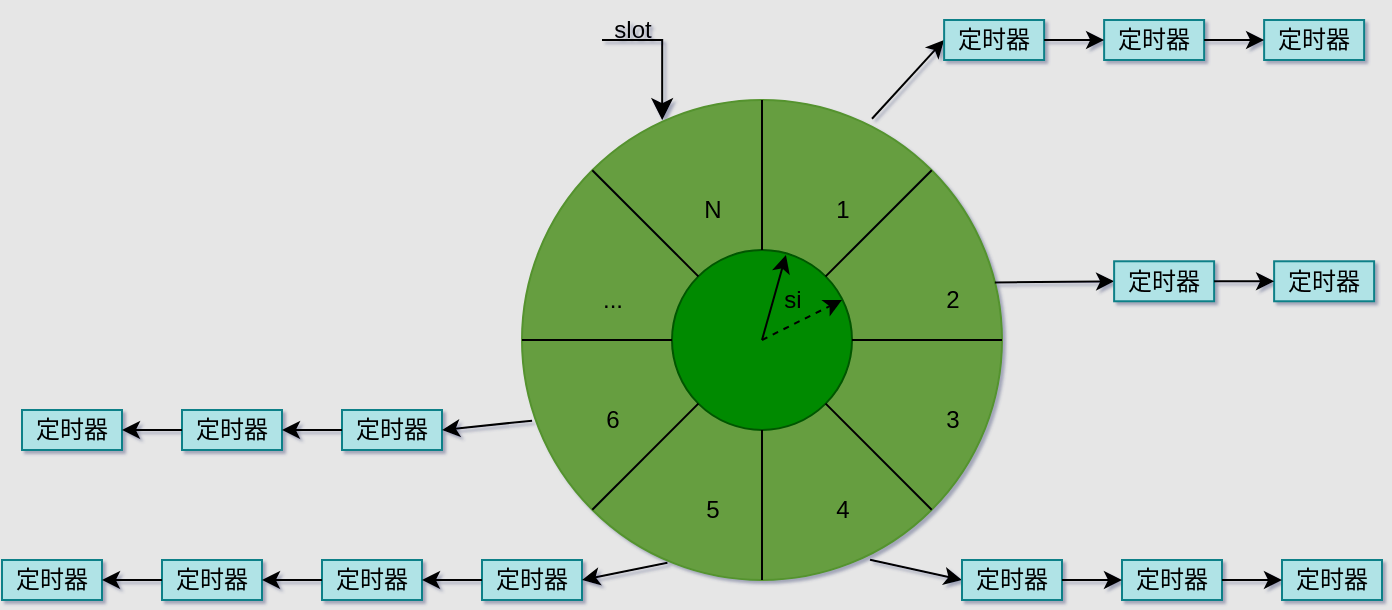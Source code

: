<mxfile>
    <diagram id="6I0OCvxSQrVGMHxT2VVA" name="Page-1">
        <mxGraphModel dx="1146" dy="778" grid="1" gridSize="10" guides="1" tooltips="1" connect="1" arrows="1" fold="1" page="1" pageScale="1" pageWidth="850" pageHeight="1100" background="#E6E6E6" math="0" shadow="1">
            <root>
                <mxCell id="0"/>
                <mxCell id="1" parent="0"/>
                <mxCell id="75" value="" style="ellipse;whiteSpace=wrap;html=1;aspect=fixed;fillColor=#669E41;fontColor=#ffffff;strokeColor=#55932f;" vertex="1" parent="1">
                    <mxGeometry x="360" y="190" width="240" height="240" as="geometry"/>
                </mxCell>
                <mxCell id="76" value="" style="ellipse;whiteSpace=wrap;html=1;aspect=fixed;strokeColor=#005700;fillColor=#008a00;fontColor=#ffffff;" vertex="1" parent="1">
                    <mxGeometry x="435" y="265" width="90" height="90" as="geometry"/>
                </mxCell>
                <mxCell id="77" value="" style="endArrow=none;html=1;entryX=0.5;entryY=0;entryDx=0;entryDy=0;exitX=0.5;exitY=0;exitDx=0;exitDy=0;" edge="1" parent="1" source="76" target="75">
                    <mxGeometry width="50" height="50" relative="1" as="geometry">
                        <mxPoint x="485" y="275" as="sourcePoint"/>
                        <mxPoint x="535" y="225" as="targetPoint"/>
                        <Array as="points"/>
                    </mxGeometry>
                </mxCell>
                <mxCell id="78" value="" style="endArrow=none;html=1;entryX=0.5;entryY=1;entryDx=0;entryDy=0;exitX=0.5;exitY=1;exitDx=0;exitDy=0;" edge="1" parent="1" source="75" target="76">
                    <mxGeometry width="50" height="50" relative="1" as="geometry">
                        <mxPoint x="489.58" y="420" as="sourcePoint"/>
                        <mxPoint x="489.58" y="365" as="targetPoint"/>
                    </mxGeometry>
                </mxCell>
                <mxCell id="79" value="" style="endArrow=none;html=1;entryX=1;entryY=0.5;entryDx=0;entryDy=0;exitX=1;exitY=0.5;exitDx=0;exitDy=0;" edge="1" parent="1" source="76" target="75">
                    <mxGeometry width="50" height="50" relative="1" as="geometry">
                        <mxPoint x="500" y="285" as="sourcePoint"/>
                        <mxPoint x="500" y="230" as="targetPoint"/>
                    </mxGeometry>
                </mxCell>
                <mxCell id="80" value="" style="endArrow=none;html=1;entryX=0;entryY=0.5;entryDx=0;entryDy=0;exitX=0;exitY=0.5;exitDx=0;exitDy=0;" edge="1" parent="1" source="75" target="76">
                    <mxGeometry width="50" height="50" relative="1" as="geometry">
                        <mxPoint x="390" y="319.58" as="sourcePoint"/>
                        <mxPoint x="445" y="319.58" as="targetPoint"/>
                    </mxGeometry>
                </mxCell>
                <mxCell id="81" value="" style="endArrow=none;html=1;entryX=0;entryY=1;entryDx=0;entryDy=0;exitX=0;exitY=1;exitDx=0;exitDy=0;" edge="1" parent="1" source="75" target="76">
                    <mxGeometry width="50" height="50" relative="1" as="geometry">
                        <mxPoint x="420" y="390" as="sourcePoint"/>
                        <mxPoint x="455" y="329.58" as="targetPoint"/>
                    </mxGeometry>
                </mxCell>
                <mxCell id="82" value="" style="endArrow=none;html=1;entryX=1;entryY=0;entryDx=0;entryDy=0;exitX=1;exitY=0;exitDx=0;exitDy=0;" edge="1" parent="1" source="76" target="75">
                    <mxGeometry width="50" height="50" relative="1" as="geometry">
                        <mxPoint x="520" y="289" as="sourcePoint"/>
                        <mxPoint x="558.89" y="250.0" as="targetPoint"/>
                    </mxGeometry>
                </mxCell>
                <mxCell id="83" value="" style="endArrow=none;html=1;entryX=1;entryY=1;entryDx=0;entryDy=0;exitX=1;exitY=1;exitDx=0;exitDy=0;" edge="1" parent="1" source="76" target="75">
                    <mxGeometry width="50" height="50" relative="1" as="geometry">
                        <mxPoint x="529.999" y="298.891" as="sourcePoint"/>
                        <mxPoint x="568.89" y="260.0" as="targetPoint"/>
                    </mxGeometry>
                </mxCell>
                <mxCell id="84" value="" style="endArrow=none;html=1;entryX=0;entryY=0;entryDx=0;entryDy=0;exitX=0;exitY=0;exitDx=0;exitDy=0;" edge="1" parent="1" source="75" target="76">
                    <mxGeometry width="50" height="50" relative="1" as="geometry">
                        <mxPoint x="425.0" y="250.0" as="sourcePoint"/>
                        <mxPoint x="463.891" y="288.891" as="targetPoint"/>
                    </mxGeometry>
                </mxCell>
                <mxCell id="87" value="" style="endArrow=classic;html=1;exitX=0.5;exitY=0.5;exitDx=0;exitDy=0;exitPerimeter=0;entryX=0.633;entryY=0.028;entryDx=0;entryDy=0;entryPerimeter=0;" edge="1" parent="1" source="76" target="76">
                    <mxGeometry width="50" height="50" relative="1" as="geometry">
                        <mxPoint x="490" y="320" as="sourcePoint"/>
                        <mxPoint x="500" y="270" as="targetPoint"/>
                    </mxGeometry>
                </mxCell>
                <mxCell id="91" value="1" style="text;html=1;align=center;verticalAlign=middle;resizable=0;points=[];autosize=1;strokeColor=none;fillColor=none;" vertex="1" parent="1">
                    <mxGeometry x="505" y="230" width="30" height="30" as="geometry"/>
                </mxCell>
                <mxCell id="92" value="2" style="text;html=1;align=center;verticalAlign=middle;resizable=0;points=[];autosize=1;strokeColor=none;fillColor=none;" vertex="1" parent="1">
                    <mxGeometry x="560" y="275" width="30" height="30" as="geometry"/>
                </mxCell>
                <mxCell id="93" value="3" style="text;html=1;align=center;verticalAlign=middle;resizable=0;points=[];autosize=1;strokeColor=none;fillColor=none;" vertex="1" parent="1">
                    <mxGeometry x="560" y="335" width="30" height="30" as="geometry"/>
                </mxCell>
                <mxCell id="94" value="4" style="text;html=1;align=center;verticalAlign=middle;resizable=0;points=[];autosize=1;strokeColor=none;fillColor=none;" vertex="1" parent="1">
                    <mxGeometry x="505" y="380" width="30" height="30" as="geometry"/>
                </mxCell>
                <mxCell id="95" value="5" style="text;html=1;align=center;verticalAlign=middle;resizable=0;points=[];autosize=1;strokeColor=none;fillColor=none;" vertex="1" parent="1">
                    <mxGeometry x="440" y="380" width="30" height="30" as="geometry"/>
                </mxCell>
                <mxCell id="96" value="6" style="text;html=1;align=center;verticalAlign=middle;resizable=0;points=[];autosize=1;strokeColor=none;fillColor=none;" vertex="1" parent="1">
                    <mxGeometry x="390" y="335" width="30" height="30" as="geometry"/>
                </mxCell>
                <mxCell id="97" value="..." style="text;html=1;align=center;verticalAlign=middle;resizable=0;points=[];autosize=1;strokeColor=none;fillColor=none;" vertex="1" parent="1">
                    <mxGeometry x="390" y="275" width="30" height="30" as="geometry"/>
                </mxCell>
                <mxCell id="99" value="N" style="text;html=1;align=center;verticalAlign=middle;resizable=0;points=[];autosize=1;strokeColor=none;fillColor=none;" vertex="1" parent="1">
                    <mxGeometry x="440" y="230" width="30" height="30" as="geometry"/>
                </mxCell>
                <mxCell id="102" value="" style="endArrow=classic;html=1;exitX=0.669;exitY=0.036;exitDx=0;exitDy=0;exitPerimeter=0;" edge="1" parent="1">
                    <mxGeometry width="50" height="50" relative="1" as="geometry">
                        <mxPoint x="535" y="199.36" as="sourcePoint"/>
                        <mxPoint x="571.06" y="160" as="targetPoint"/>
                    </mxGeometry>
                </mxCell>
                <mxCell id="104" value="定时器" style="rounded=0;whiteSpace=wrap;html=1;strokeColor=#0e8088;fillColor=#b0e3e6;" vertex="1" parent="1">
                    <mxGeometry x="571.06" y="150" width="50" height="20" as="geometry"/>
                </mxCell>
                <mxCell id="106" value="定时器" style="rounded=0;whiteSpace=wrap;html=1;strokeColor=#0e8088;fillColor=#b0e3e6;" vertex="1" parent="1">
                    <mxGeometry x="731.06" y="150" width="50" height="20" as="geometry"/>
                </mxCell>
                <mxCell id="107" value="定时器" style="rounded=0;whiteSpace=wrap;html=1;strokeColor=#0e8088;fillColor=#b0e3e6;" vertex="1" parent="1">
                    <mxGeometry x="651.06" y="150" width="50" height="20" as="geometry"/>
                </mxCell>
                <mxCell id="108" value="" style="endArrow=classic;html=1;exitX=1;exitY=0.5;exitDx=0;exitDy=0;entryX=0;entryY=0.5;entryDx=0;entryDy=0;" edge="1" parent="1" source="104" target="107">
                    <mxGeometry width="50" height="50" relative="1" as="geometry">
                        <mxPoint x="621.06" y="140" as="sourcePoint"/>
                        <mxPoint x="671.06" y="90" as="targetPoint"/>
                    </mxGeometry>
                </mxCell>
                <mxCell id="109" value="" style="endArrow=classic;html=1;exitX=1;exitY=0.5;exitDx=0;exitDy=0;entryX=0;entryY=0.5;entryDx=0;entryDy=0;" edge="1" parent="1" source="107" target="106">
                    <mxGeometry width="50" height="50" relative="1" as="geometry">
                        <mxPoint x="631.06" y="170" as="sourcePoint"/>
                        <mxPoint x="661.06" y="170" as="targetPoint"/>
                    </mxGeometry>
                </mxCell>
                <mxCell id="110" value="" style="endArrow=classic;html=1;entryX=0;entryY=0.5;entryDx=0;entryDy=0;exitX=0.725;exitY=0.958;exitDx=0;exitDy=0;exitPerimeter=0;" edge="1" parent="1" source="75" target="111">
                    <mxGeometry width="50" height="50" relative="1" as="geometry">
                        <mxPoint x="520" y="420" as="sourcePoint"/>
                        <mxPoint x="571.06" y="460" as="targetPoint"/>
                    </mxGeometry>
                </mxCell>
                <mxCell id="111" value="定时器" style="rounded=0;whiteSpace=wrap;html=1;strokeColor=#0e8088;fillColor=#b0e3e6;" vertex="1" parent="1">
                    <mxGeometry x="580" y="420" width="50" height="20" as="geometry"/>
                </mxCell>
                <mxCell id="112" value="定时器" style="rounded=0;whiteSpace=wrap;html=1;strokeColor=#0e8088;fillColor=#b0e3e6;" vertex="1" parent="1">
                    <mxGeometry x="740" y="420" width="50" height="20" as="geometry"/>
                </mxCell>
                <mxCell id="113" value="定时器" style="rounded=0;whiteSpace=wrap;html=1;strokeColor=#0e8088;fillColor=#b0e3e6;" vertex="1" parent="1">
                    <mxGeometry x="660" y="420" width="50" height="20" as="geometry"/>
                </mxCell>
                <mxCell id="114" value="" style="endArrow=classic;html=1;exitX=1;exitY=0.5;exitDx=0;exitDy=0;entryX=0;entryY=0.5;entryDx=0;entryDy=0;" edge="1" parent="1" source="111" target="113">
                    <mxGeometry width="50" height="50" relative="1" as="geometry">
                        <mxPoint x="630" y="410" as="sourcePoint"/>
                        <mxPoint x="680" y="360" as="targetPoint"/>
                    </mxGeometry>
                </mxCell>
                <mxCell id="115" value="" style="endArrow=classic;html=1;exitX=1;exitY=0.5;exitDx=0;exitDy=0;entryX=0;entryY=0.5;entryDx=0;entryDy=0;" edge="1" parent="1" source="113" target="112">
                    <mxGeometry width="50" height="50" relative="1" as="geometry">
                        <mxPoint x="640" y="440" as="sourcePoint"/>
                        <mxPoint x="670" y="440" as="targetPoint"/>
                    </mxGeometry>
                </mxCell>
                <mxCell id="116" value="" style="endArrow=classic;html=1;exitX=0.985;exitY=0.38;exitDx=0;exitDy=0;exitPerimeter=0;" edge="1" parent="1" source="75">
                    <mxGeometry width="50" height="50" relative="1" as="geometry">
                        <mxPoint x="620" y="320.0" as="sourcePoint"/>
                        <mxPoint x="656.06" y="280.64" as="targetPoint"/>
                    </mxGeometry>
                </mxCell>
                <mxCell id="117" value="定时器" style="rounded=0;whiteSpace=wrap;html=1;strokeColor=#0e8088;fillColor=#b0e3e6;" vertex="1" parent="1">
                    <mxGeometry x="656.06" y="270.64" width="50" height="20" as="geometry"/>
                </mxCell>
                <mxCell id="119" value="定时器" style="rounded=0;whiteSpace=wrap;html=1;strokeColor=#0e8088;fillColor=#b0e3e6;" vertex="1" parent="1">
                    <mxGeometry x="736.06" y="270.64" width="50" height="20" as="geometry"/>
                </mxCell>
                <mxCell id="120" value="" style="endArrow=classic;html=1;exitX=1;exitY=0.5;exitDx=0;exitDy=0;entryX=0;entryY=0.5;entryDx=0;entryDy=0;" edge="1" parent="1" source="117" target="119">
                    <mxGeometry width="50" height="50" relative="1" as="geometry">
                        <mxPoint x="706.06" y="260.64" as="sourcePoint"/>
                        <mxPoint x="756.06" y="210.64" as="targetPoint"/>
                    </mxGeometry>
                </mxCell>
                <mxCell id="89" value="si" style="text;html=1;align=center;verticalAlign=middle;resizable=0;points=[];autosize=1;strokeColor=none;fillColor=none;" vertex="1" parent="1">
                    <mxGeometry x="480" y="275" width="30" height="30" as="geometry"/>
                </mxCell>
                <mxCell id="123" value="" style="endArrow=classic;html=1;dashed=1;" edge="1" parent="1">
                    <mxGeometry width="50" height="50" relative="1" as="geometry">
                        <mxPoint x="480" y="310" as="sourcePoint"/>
                        <mxPoint x="520" y="290" as="targetPoint"/>
                    </mxGeometry>
                </mxCell>
                <mxCell id="124" value="定时器" style="rounded=0;whiteSpace=wrap;html=1;strokeColor=#0e8088;fillColor=#b0e3e6;" vertex="1" parent="1">
                    <mxGeometry x="180" y="420" width="50" height="20" as="geometry"/>
                </mxCell>
                <mxCell id="125" value="定时器" style="rounded=0;whiteSpace=wrap;html=1;strokeColor=#0e8088;fillColor=#b0e3e6;" vertex="1" parent="1">
                    <mxGeometry x="340" y="420" width="50" height="20" as="geometry"/>
                </mxCell>
                <mxCell id="126" value="定时器" style="rounded=0;whiteSpace=wrap;html=1;strokeColor=#0e8088;fillColor=#b0e3e6;" vertex="1" parent="1">
                    <mxGeometry x="260" y="420" width="50" height="20" as="geometry"/>
                </mxCell>
                <mxCell id="129" value="定时器" style="rounded=0;whiteSpace=wrap;html=1;strokeColor=#0e8088;fillColor=#b0e3e6;" vertex="1" parent="1">
                    <mxGeometry x="100" y="420" width="50" height="20" as="geometry"/>
                </mxCell>
                <mxCell id="130" value="" style="endArrow=classic;html=1;entryX=1;entryY=0.5;entryDx=0;entryDy=0;exitX=0;exitY=0.5;exitDx=0;exitDy=0;" edge="1" parent="1" source="125" target="126">
                    <mxGeometry width="50" height="50" relative="1" as="geometry">
                        <mxPoint x="290" y="540" as="sourcePoint"/>
                        <mxPoint x="340" y="490" as="targetPoint"/>
                    </mxGeometry>
                </mxCell>
                <mxCell id="131" value="" style="endArrow=classic;html=1;entryX=1;entryY=0.5;entryDx=0;entryDy=0;exitX=0;exitY=0.5;exitDx=0;exitDy=0;" edge="1" parent="1" source="126" target="124">
                    <mxGeometry width="50" height="50" relative="1" as="geometry">
                        <mxPoint x="350" y="440" as="sourcePoint"/>
                        <mxPoint x="320" y="440" as="targetPoint"/>
                    </mxGeometry>
                </mxCell>
                <mxCell id="132" value="" style="endArrow=classic;html=1;entryX=1;entryY=0.5;entryDx=0;entryDy=0;exitX=0;exitY=0.5;exitDx=0;exitDy=0;" edge="1" parent="1" source="124" target="129">
                    <mxGeometry width="50" height="50" relative="1" as="geometry">
                        <mxPoint x="270" y="440" as="sourcePoint"/>
                        <mxPoint x="240" y="440" as="targetPoint"/>
                    </mxGeometry>
                </mxCell>
                <mxCell id="133" value="" style="endArrow=classic;html=1;exitX=0.303;exitY=0.964;exitDx=0;exitDy=0;exitPerimeter=0;" edge="1" parent="1" source="75">
                    <mxGeometry width="50" height="50" relative="1" as="geometry">
                        <mxPoint x="280" y="450" as="sourcePoint"/>
                        <mxPoint x="390" y="430" as="targetPoint"/>
                    </mxGeometry>
                </mxCell>
                <mxCell id="134" value="定时器" style="rounded=0;whiteSpace=wrap;html=1;strokeColor=#0e8088;fillColor=#b0e3e6;" vertex="1" parent="1">
                    <mxGeometry x="110" y="345" width="50" height="20" as="geometry"/>
                </mxCell>
                <mxCell id="135" value="定时器" style="rounded=0;whiteSpace=wrap;html=1;strokeColor=#0e8088;fillColor=#b0e3e6;" vertex="1" parent="1">
                    <mxGeometry x="270" y="345" width="50" height="20" as="geometry"/>
                </mxCell>
                <mxCell id="136" value="定时器" style="rounded=0;whiteSpace=wrap;html=1;strokeColor=#0e8088;fillColor=#b0e3e6;" vertex="1" parent="1">
                    <mxGeometry x="190" y="345" width="50" height="20" as="geometry"/>
                </mxCell>
                <mxCell id="137" value="" style="endArrow=classic;html=1;entryX=1;entryY=0.5;entryDx=0;entryDy=0;exitX=0;exitY=0.5;exitDx=0;exitDy=0;" edge="1" parent="1" source="135" target="136">
                    <mxGeometry width="50" height="50" relative="1" as="geometry">
                        <mxPoint x="220" y="465" as="sourcePoint"/>
                        <mxPoint x="270" y="415" as="targetPoint"/>
                    </mxGeometry>
                </mxCell>
                <mxCell id="138" value="" style="endArrow=classic;html=1;entryX=1;entryY=0.5;entryDx=0;entryDy=0;exitX=0;exitY=0.5;exitDx=0;exitDy=0;" edge="1" parent="1" source="136" target="134">
                    <mxGeometry width="50" height="50" relative="1" as="geometry">
                        <mxPoint x="280" y="365" as="sourcePoint"/>
                        <mxPoint x="250" y="365" as="targetPoint"/>
                    </mxGeometry>
                </mxCell>
                <mxCell id="139" value="" style="endArrow=classic;html=1;exitX=0.021;exitY=0.668;exitDx=0;exitDy=0;exitPerimeter=0;" edge="1" parent="1" source="75">
                    <mxGeometry width="50" height="50" relative="1" as="geometry">
                        <mxPoint x="362.72" y="346.36" as="sourcePoint"/>
                        <mxPoint x="320" y="355" as="targetPoint"/>
                    </mxGeometry>
                </mxCell>
                <mxCell id="140" value="" style="edgeStyle=segmentEdgeStyle;endArrow=classic;html=1;curved=0;rounded=0;endSize=8;startSize=8;entryX=0.292;entryY=0.042;entryDx=0;entryDy=0;entryPerimeter=0;" edge="1" parent="1" target="75">
                    <mxGeometry width="50" height="50" relative="1" as="geometry">
                        <mxPoint x="400" y="160" as="sourcePoint"/>
                        <mxPoint x="380" y="110" as="targetPoint"/>
                        <Array as="points">
                            <mxPoint x="430" y="160"/>
                        </Array>
                    </mxGeometry>
                </mxCell>
                <mxCell id="141" value="slot" style="text;html=1;align=center;verticalAlign=middle;resizable=0;points=[];autosize=1;strokeColor=none;fillColor=none;" vertex="1" parent="1">
                    <mxGeometry x="395" y="140" width="40" height="30" as="geometry"/>
                </mxCell>
            </root>
        </mxGraphModel>
    </diagram>
</mxfile>